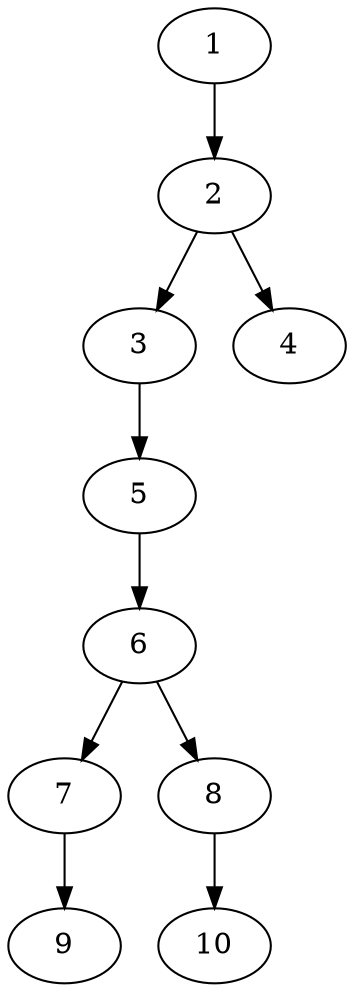 // DAG (tier=1-easy, mode=compute, n=10, ccr=0.273, fat=0.354, density=0.382, regular=0.771, jump=0.005, mindata=262144, maxdata=2097152)
// DAG automatically generated by daggen at Sun Aug 24 16:33:32 2025
// /home/ermia/Project/Environments/daggen/bin/daggen --dot --ccr 0.273 --fat 0.354 --regular 0.771 --density 0.382 --jump 0.005 --mindata 262144 --maxdata 2097152 -n 10 
digraph G {
  1 [size="137839466457532", alpha="0.19", expect_size="68919733228766"]
  1 -> 2 [size ="6175391219712"]
  2 [size="1100068168550864", alpha="0.01", expect_size="550034084275432"]
  2 -> 3 [size ="25807686729728"]
  2 -> 4 [size ="25807686729728"]
  3 [size="10968351874352", alpha="0.04", expect_size="5484175937176"]
  3 -> 5 [size ="827083194368"]
  4 [size="253720920466448", alpha="0.12", expect_size="126860460233224"]
  5 [size="378580885778536", alpha="0.08", expect_size="189290442889268"]
  5 -> 6 [size ="29617163337728"]
  6 [size="17382127172242", alpha="0.12", expect_size="8691063586121"]
  6 -> 7 [size ="975435726848"]
  6 -> 8 [size ="975435726848"]
  7 [size="29519122078335764", alpha="0.11", expect_size="14759561039167882"]
  7 -> 9 [size ="12180468531200"]
  8 [size="5412597732789712", alpha="0.11", expect_size="2706298866394856"]
  8 -> 10 [size ="3183107637248"]
  9 [size="71710181250918000", alpha="0.15", expect_size="35855090625459000"]
  10 [size="1809425698390016000", alpha="0.11", expect_size="904712849195008000"]
}